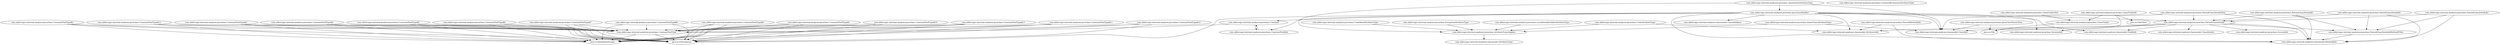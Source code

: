 digraph G {
"com.aldercape.internal.analyzer.javaclass.AccessInfo" [label="com.aldercape.internal.analyzer.javaclass.AccessInfo"];
"com.aldercape.internal.analyzer.javaclass.AnnotationAttributeType" [label="com.aldercape.internal.analyzer.javaclass.AnnotationAttributeType"];
"com.aldercape.internal.analyzer.javaclass.AttributeTypeAdapter" [label="com.aldercape.internal.analyzer.javaclass.AttributeTypeAdapter"];
"com.aldercape.internal.analyzer.javaclass.ClassFinder" [label="com.aldercape.internal.analyzer.javaclass.ClassFinder"];
"com.aldercape.internal.analyzer.javaclass.ClassFinder$1" [label="com.aldercape.internal.analyzer.javaclass.ClassFinder$1"];
"com.aldercape.internal.analyzer.javaclass.ClassFinderTest" [label="com.aldercape.internal.analyzer.javaclass.ClassFinderTest"];
"com.aldercape.internal.analyzer.javaclass.CodeAttributeType" [label="com.aldercape.internal.analyzer.javaclass.CodeAttributeType"];
"com.aldercape.internal.analyzer.javaclass.Constant" [label="com.aldercape.internal.analyzer.javaclass.Constant"];
"com.aldercape.internal.analyzer.javaclass.Constant$ConstantAttributeType" [label="com.aldercape.internal.analyzer.javaclass.Constant$ConstantAttributeType"];
"com.aldercape.internal.analyzer.javaclass.ConstantPoolInfo" [label="com.aldercape.internal.analyzer.javaclass.ConstantPoolInfo"];
"com.aldercape.internal.analyzer.javaclass.ConstantPoolType" [label="com.aldercape.internal.analyzer.javaclass.ConstantPoolType"];
"com.aldercape.internal.analyzer.javaclass.ConstantPoolType$1" [label="com.aldercape.internal.analyzer.javaclass.ConstantPoolType$1"];
"com.aldercape.internal.analyzer.javaclass.ConstantPoolType$10" [label="com.aldercape.internal.analyzer.javaclass.ConstantPoolType$10"];
"com.aldercape.internal.analyzer.javaclass.ConstantPoolType$11" [label="com.aldercape.internal.analyzer.javaclass.ConstantPoolType$11"];
"com.aldercape.internal.analyzer.javaclass.ConstantPoolType$12" [label="com.aldercape.internal.analyzer.javaclass.ConstantPoolType$12"];
"com.aldercape.internal.analyzer.javaclass.ConstantPoolType$13" [label="com.aldercape.internal.analyzer.javaclass.ConstantPoolType$13"];
"com.aldercape.internal.analyzer.javaclass.ConstantPoolType$14" [label="com.aldercape.internal.analyzer.javaclass.ConstantPoolType$14"];
"com.aldercape.internal.analyzer.javaclass.ConstantPoolType$2" [label="com.aldercape.internal.analyzer.javaclass.ConstantPoolType$2"];
"com.aldercape.internal.analyzer.javaclass.ConstantPoolType$3" [label="com.aldercape.internal.analyzer.javaclass.ConstantPoolType$3"];
"com.aldercape.internal.analyzer.javaclass.ConstantPoolType$4" [label="com.aldercape.internal.analyzer.javaclass.ConstantPoolType$4"];
"com.aldercape.internal.analyzer.javaclass.ConstantPoolType$5" [label="com.aldercape.internal.analyzer.javaclass.ConstantPoolType$5"];
"com.aldercape.internal.analyzer.javaclass.ConstantPoolType$6" [label="com.aldercape.internal.analyzer.javaclass.ConstantPoolType$6"];
"com.aldercape.internal.analyzer.javaclass.ConstantPoolType$7" [label="com.aldercape.internal.analyzer.javaclass.ConstantPoolType$7"];
"com.aldercape.internal.analyzer.javaclass.ConstantPoolType$8" [label="com.aldercape.internal.analyzer.javaclass.ConstantPoolType$8"];
"com.aldercape.internal.analyzer.javaclass.ConstantPoolType$9" [label="com.aldercape.internal.analyzer.javaclass.ConstantPoolType$9"];
"com.aldercape.internal.analyzer.javaclass.ExceptionAttributeType" [label="com.aldercape.internal.analyzer.javaclass.ExceptionAttributeType"];
"com.aldercape.internal.analyzer.javaclass.InnerClassAttributeType" [label="com.aldercape.internal.analyzer.javaclass.InnerClassAttributeType"];
"com.aldercape.internal.analyzer.javaclass.JavaClassBuilder" [label="com.aldercape.internal.analyzer.javaclass.JavaClassBuilder"];
"com.aldercape.internal.analyzer.javaclass.JavaClassParserTest" [label="com.aldercape.internal.analyzer.javaclass.JavaClassParserTest"];
"com.aldercape.internal.analyzer.javaclass.LocalVariableTableAttributeType" [label="com.aldercape.internal.analyzer.javaclass.LocalVariableTableAttributeType"];
"com.aldercape.internal.analyzer.javaclass.ParsedClassDetails" [label="com.aldercape.internal.analyzer.javaclass.ParsedClassDetails"];
"com.aldercape.internal.analyzer.javaclass.ParsedClassDetails$1" [label="com.aldercape.internal.analyzer.javaclass.ParsedClassDetails$1"];
"com.aldercape.internal.analyzer.javaclass.ParsedClassDetails$2" [label="com.aldercape.internal.analyzer.javaclass.ParsedClassDetails$2"];
"com.aldercape.internal.analyzer.javaclass.ParsedClassDetails$3" [label="com.aldercape.internal.analyzer.javaclass.ParsedClassDetails$3"];
"com.aldercape.internal.analyzer.javaclass.ParsedClassDetails$MethodFilter" [label="com.aldercape.internal.analyzer.javaclass.ParsedClassDetails$MethodFilter"];
"com.aldercape.internal.analyzer.javaclass.ParsedClassDetailsTest" [label="com.aldercape.internal.analyzer.javaclass.ParsedClassDetailsTest"];
"com.aldercape.internal.analyzer.javaclass.ParsedMethodInfo" [label="com.aldercape.internal.analyzer.javaclass.ParsedMethodInfo"];
"com.aldercape.internal.analyzer.javaclass.UndefinedAttributeType" [label="com.aldercape.internal.analyzer.javaclass.UndefinedAttributeType"];
"com.aldercape.internal.analyzer.javaclass.VersionInfo" [label="com.aldercape.internal.analyzer.javaclass.VersionInfo"];
"com.aldercape.internal.analyzer.javaclass.AnnotationAttributeType" -> "com.aldercape.internal.analyzer.classmodel.ClassInfo";
"com.aldercape.internal.analyzer.javaclass.AnnotationAttributeType" -> "com.aldercape.internal.analyzer.javaclass.AttributeTypeAdapter";
"com.aldercape.internal.analyzer.javaclass.AnnotationAttributeType" -> "com.aldercape.internal.analyzer.javaclass.JavaClassBuilder";
"com.aldercape.internal.analyzer.javaclass.AttributeTypeAdapter" -> "com.aldercape.internal.analyzer.classmodel.AttributeType";
"com.aldercape.internal.analyzer.javaclass.ClassFinder" -> "java.io.File";
"com.aldercape.internal.analyzer.javaclass.ClassFinder$1" -> "com.aldercape.internal.analyzer.javaclass.ClassFinder";
"com.aldercape.internal.analyzer.javaclass.ClassFinder$1" -> "java.io.File";
"com.aldercape.internal.analyzer.javaclass.ClassFinder$1" -> "java.io.FileFilter";
"com.aldercape.internal.analyzer.javaclass.ClassFinderTest" -> "com.aldercape.internal.analyzer.javaclass.ClassFinder";
"com.aldercape.internal.analyzer.javaclass.CodeAttributeType" -> "com.aldercape.internal.analyzer.classmodel.AttributeInfo";
"com.aldercape.internal.analyzer.javaclass.CodeAttributeType" -> "com.aldercape.internal.analyzer.javaclass.AttributeTypeAdapter";
"com.aldercape.internal.analyzer.javaclass.Constant" -> "com.aldercape.internal.analyzer.javaclass.ConstantPoolInfo";
"com.aldercape.internal.analyzer.javaclass.Constant" -> "com.aldercape.internal.analyzer.javaclass.ConstantPoolType";
"com.aldercape.internal.analyzer.javaclass.ConstantPoolInfo" -> "com.aldercape.internal.analyzer.javaclass.Constant";
"com.aldercape.internal.analyzer.javaclass.ConstantPoolType" -> "java.io.DataInputStream";
"com.aldercape.internal.analyzer.javaclass.ConstantPoolType" -> "java.io.IOException";
"com.aldercape.internal.analyzer.javaclass.ConstantPoolType$1" -> "com.aldercape.internal.analyzer.javaclass.ConstantPoolType";
"com.aldercape.internal.analyzer.javaclass.ConstantPoolType$1" -> "java.io.DataInputStream";
"com.aldercape.internal.analyzer.javaclass.ConstantPoolType$1" -> "java.io.IOException";
"com.aldercape.internal.analyzer.javaclass.ConstantPoolType$10" -> "com.aldercape.internal.analyzer.javaclass.ConstantPoolType";
"com.aldercape.internal.analyzer.javaclass.ConstantPoolType$10" -> "java.io.DataInputStream";
"com.aldercape.internal.analyzer.javaclass.ConstantPoolType$10" -> "java.io.IOException";
"com.aldercape.internal.analyzer.javaclass.ConstantPoolType$11" -> "com.aldercape.internal.analyzer.javaclass.ConstantPoolType";
"com.aldercape.internal.analyzer.javaclass.ConstantPoolType$11" -> "java.io.DataInputStream";
"com.aldercape.internal.analyzer.javaclass.ConstantPoolType$11" -> "java.io.IOException";
"com.aldercape.internal.analyzer.javaclass.ConstantPoolType$12" -> "com.aldercape.internal.analyzer.javaclass.ConstantPoolType";
"com.aldercape.internal.analyzer.javaclass.ConstantPoolType$12" -> "java.io.DataInputStream";
"com.aldercape.internal.analyzer.javaclass.ConstantPoolType$12" -> "java.io.IOException";
"com.aldercape.internal.analyzer.javaclass.ConstantPoolType$13" -> "com.aldercape.internal.analyzer.javaclass.ConstantPoolType";
"com.aldercape.internal.analyzer.javaclass.ConstantPoolType$13" -> "java.io.DataInputStream";
"com.aldercape.internal.analyzer.javaclass.ConstantPoolType$13" -> "java.io.IOException";
"com.aldercape.internal.analyzer.javaclass.ConstantPoolType$14" -> "com.aldercape.internal.analyzer.javaclass.ConstantPoolType";
"com.aldercape.internal.analyzer.javaclass.ConstantPoolType$14" -> "java.io.DataInputStream";
"com.aldercape.internal.analyzer.javaclass.ConstantPoolType$14" -> "java.io.IOException";
"com.aldercape.internal.analyzer.javaclass.ConstantPoolType$2" -> "com.aldercape.internal.analyzer.javaclass.ConstantPoolType";
"com.aldercape.internal.analyzer.javaclass.ConstantPoolType$2" -> "java.io.DataInputStream";
"com.aldercape.internal.analyzer.javaclass.ConstantPoolType$2" -> "java.io.IOException";
"com.aldercape.internal.analyzer.javaclass.ConstantPoolType$3" -> "com.aldercape.internal.analyzer.javaclass.ConstantPoolType";
"com.aldercape.internal.analyzer.javaclass.ConstantPoolType$3" -> "java.io.DataInputStream";
"com.aldercape.internal.analyzer.javaclass.ConstantPoolType$3" -> "java.io.IOException";
"com.aldercape.internal.analyzer.javaclass.ConstantPoolType$4" -> "com.aldercape.internal.analyzer.javaclass.ConstantPoolType";
"com.aldercape.internal.analyzer.javaclass.ConstantPoolType$4" -> "java.io.DataInputStream";
"com.aldercape.internal.analyzer.javaclass.ConstantPoolType$4" -> "java.io.IOException";
"com.aldercape.internal.analyzer.javaclass.ConstantPoolType$5" -> "com.aldercape.internal.analyzer.javaclass.ConstantPoolType";
"com.aldercape.internal.analyzer.javaclass.ConstantPoolType$5" -> "java.io.DataInputStream";
"com.aldercape.internal.analyzer.javaclass.ConstantPoolType$5" -> "java.io.IOException";
"com.aldercape.internal.analyzer.javaclass.ConstantPoolType$6" -> "com.aldercape.internal.analyzer.javaclass.ConstantPoolType";
"com.aldercape.internal.analyzer.javaclass.ConstantPoolType$6" -> "java.io.DataInputStream";
"com.aldercape.internal.analyzer.javaclass.ConstantPoolType$6" -> "java.io.IOException";
"com.aldercape.internal.analyzer.javaclass.ConstantPoolType$7" -> "com.aldercape.internal.analyzer.javaclass.ConstantPoolType";
"com.aldercape.internal.analyzer.javaclass.ConstantPoolType$7" -> "java.io.DataInputStream";
"com.aldercape.internal.analyzer.javaclass.ConstantPoolType$7" -> "java.io.IOException";
"com.aldercape.internal.analyzer.javaclass.ConstantPoolType$8" -> "com.aldercape.internal.analyzer.javaclass.ConstantPoolType";
"com.aldercape.internal.analyzer.javaclass.ConstantPoolType$8" -> "java.io.DataInputStream";
"com.aldercape.internal.analyzer.javaclass.ConstantPoolType$8" -> "java.io.IOException";
"com.aldercape.internal.analyzer.javaclass.ConstantPoolType$9" -> "com.aldercape.internal.analyzer.javaclass.ConstantPoolType";
"com.aldercape.internal.analyzer.javaclass.ConstantPoolType$9" -> "java.io.DataInputStream";
"com.aldercape.internal.analyzer.javaclass.ConstantPoolType$9" -> "java.io.IOException";
"com.aldercape.internal.analyzer.javaclass.ExceptionAttributeType" -> "com.aldercape.internal.analyzer.javaclass.AttributeTypeAdapter";
"com.aldercape.internal.analyzer.javaclass.InnerClassAttributeType" -> "com.aldercape.internal.analyzer.classmodel.ClassInfo";
"com.aldercape.internal.analyzer.javaclass.InnerClassAttributeType" -> "com.aldercape.internal.analyzer.javaclass.AttributeTypeAdapter";
"com.aldercape.internal.analyzer.javaclass.JavaClassBuilder" -> "com.aldercape.internal.analyzer.classmodel.AttributeInfo";
"com.aldercape.internal.analyzer.javaclass.JavaClassBuilder" -> "com.aldercape.internal.analyzer.classmodel.ClassInfo";
"com.aldercape.internal.analyzer.javaclass.JavaClassBuilder" -> "com.aldercape.internal.analyzer.classmodel.ClassInfoBase";
"com.aldercape.internal.analyzer.javaclass.JavaClassBuilder" -> "com.aldercape.internal.analyzer.classmodel.FieldInfo";
"com.aldercape.internal.analyzer.javaclass.JavaClassBuilder" -> "com.aldercape.internal.analyzer.classmodel.MethodInfo";
"com.aldercape.internal.analyzer.javaclass.JavaClassBuilder" -> "com.aldercape.internal.analyzer.javaclass.Constant";
"com.aldercape.internal.analyzer.javaclass.JavaClassBuilder" -> "com.aldercape.internal.analyzer.javaclass.ConstantPoolInfo";
"com.aldercape.internal.analyzer.javaclass.JavaClassBuilder" -> "com.aldercape.internal.analyzer.javaclass.ParsedClassDetails";
"com.aldercape.internal.analyzer.javaclass.JavaClassBuilder" -> "com.aldercape.internal.analyzer.javaclass.VersionInfo";
"com.aldercape.internal.analyzer.javaclass.JavaClassBuilder" -> "java.io.IOException";
"com.aldercape.internal.analyzer.javaclass.JavaClassParserTest" -> "com.aldercape.internal.analyzer.classmodel.ClassInfo";
"com.aldercape.internal.analyzer.javaclass.JavaClassParserTest" -> "java.io.File";
"com.aldercape.internal.analyzer.javaclass.LocalVariableTableAttributeType" -> "com.aldercape.internal.analyzer.javaclass.AttributeTypeAdapter";
"com.aldercape.internal.analyzer.javaclass.ParsedClassDetails" -> "com.aldercape.internal.analyzer.classmodel.AttributeInfo";
"com.aldercape.internal.analyzer.javaclass.ParsedClassDetails" -> "com.aldercape.internal.analyzer.classmodel.ClassDetails";
"com.aldercape.internal.analyzer.javaclass.ParsedClassDetails" -> "com.aldercape.internal.analyzer.classmodel.ClassInfo";
"com.aldercape.internal.analyzer.javaclass.ParsedClassDetails" -> "com.aldercape.internal.analyzer.classmodel.FieldInfo";
"com.aldercape.internal.analyzer.javaclass.ParsedClassDetails" -> "com.aldercape.internal.analyzer.classmodel.MethodInfo";
"com.aldercape.internal.analyzer.javaclass.ParsedClassDetails" -> "com.aldercape.internal.analyzer.javaclass.AccessInfo";
"com.aldercape.internal.analyzer.javaclass.ParsedClassDetails" -> "com.aldercape.internal.analyzer.javaclass.ParsedClassDetails$MethodFilter";
"com.aldercape.internal.analyzer.javaclass.ParsedClassDetails" -> "com.aldercape.internal.analyzer.javaclass.VersionInfo";
"com.aldercape.internal.analyzer.javaclass.ParsedClassDetails$1" -> "com.aldercape.internal.analyzer.classmodel.MethodInfo";
"com.aldercape.internal.analyzer.javaclass.ParsedClassDetails$1" -> "com.aldercape.internal.analyzer.javaclass.ParsedClassDetails";
"com.aldercape.internal.analyzer.javaclass.ParsedClassDetails$1" -> "com.aldercape.internal.analyzer.javaclass.ParsedClassDetails$MethodFilter";
"com.aldercape.internal.analyzer.javaclass.ParsedClassDetails$2" -> "com.aldercape.internal.analyzer.classmodel.MethodInfo";
"com.aldercape.internal.analyzer.javaclass.ParsedClassDetails$2" -> "com.aldercape.internal.analyzer.javaclass.ParsedClassDetails";
"com.aldercape.internal.analyzer.javaclass.ParsedClassDetails$2" -> "com.aldercape.internal.analyzer.javaclass.ParsedClassDetails$MethodFilter";
"com.aldercape.internal.analyzer.javaclass.ParsedClassDetails$3" -> "com.aldercape.internal.analyzer.classmodel.MethodInfo";
"com.aldercape.internal.analyzer.javaclass.ParsedClassDetails$3" -> "com.aldercape.internal.analyzer.javaclass.ParsedClassDetails";
"com.aldercape.internal.analyzer.javaclass.ParsedClassDetails$3" -> "com.aldercape.internal.analyzer.javaclass.ParsedClassDetails$MethodFilter";
"com.aldercape.internal.analyzer.javaclass.ParsedClassDetails$MethodFilter" -> "com.aldercape.internal.analyzer.classmodel.MethodInfo";
"com.aldercape.internal.analyzer.javaclass.ParsedClassDetailsTest" -> "com.aldercape.internal.analyzer.classmodel.ClassInfo";
"com.aldercape.internal.analyzer.javaclass.ParsedClassDetailsTest" -> "com.aldercape.internal.analyzer.classmodel.MethodInfo";
"com.aldercape.internal.analyzer.javaclass.ParsedClassDetailsTest" -> "com.aldercape.internal.analyzer.javaclass.ParsedClassDetails";
"com.aldercape.internal.analyzer.javaclass.ParsedMethodInfo" -> "com.aldercape.internal.analyzer.classmodel.AttributeInfo";
"com.aldercape.internal.analyzer.javaclass.ParsedMethodInfo" -> "com.aldercape.internal.analyzer.classmodel.MethodInfo";
"com.aldercape.internal.analyzer.javaclass.UndefinedAttributeType" -> "com.aldercape.internal.analyzer.javaclass.AttributeTypeAdapter";
}
